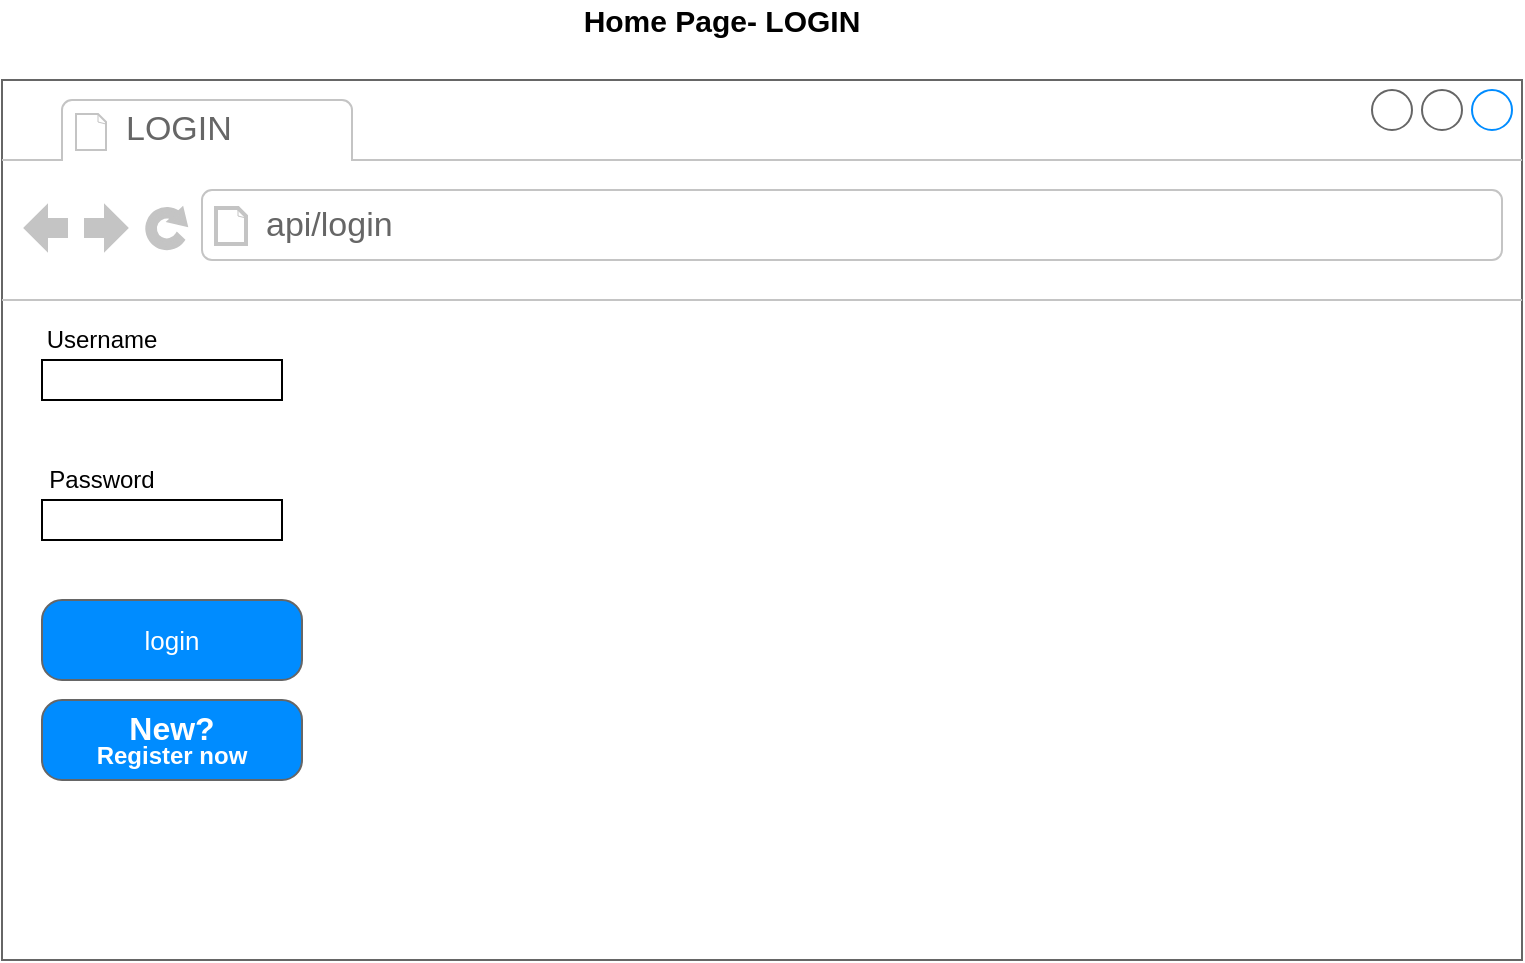 <mxfile version="14.5.3" type="device"><diagram id="AReyK_eK5tsrVRVr03wr" name="Page-1"><mxGraphModel dx="868" dy="450" grid="1" gridSize="10" guides="1" tooltips="1" connect="1" arrows="1" fold="1" page="1" pageScale="1" pageWidth="850" pageHeight="1100" math="0" shadow="0"><root><mxCell id="0"/><mxCell id="1" parent="0"/><mxCell id="TCnUdKW1pmop65t_eFdh-1" value="" style="strokeWidth=1;shadow=0;dashed=0;align=center;html=1;shape=mxgraph.mockup.containers.browserWindow;rSize=0;strokeColor=#666666;strokeColor2=#008cff;strokeColor3=#c4c4c4;mainText=,;recursiveResize=0;" vertex="1" parent="1"><mxGeometry x="40" y="80" width="760" height="440" as="geometry"/></mxCell><mxCell id="TCnUdKW1pmop65t_eFdh-2" value="LOGIN" style="strokeWidth=1;shadow=0;dashed=0;align=center;html=1;shape=mxgraph.mockup.containers.anchor;fontSize=17;fontColor=#666666;align=left;" vertex="1" parent="TCnUdKW1pmop65t_eFdh-1"><mxGeometry x="60" y="12" width="110" height="26" as="geometry"/></mxCell><mxCell id="TCnUdKW1pmop65t_eFdh-3" value="api/login" style="strokeWidth=1;shadow=0;dashed=0;align=center;html=1;shape=mxgraph.mockup.containers.anchor;rSize=0;fontSize=17;fontColor=#666666;align=left;" vertex="1" parent="TCnUdKW1pmop65t_eFdh-1"><mxGeometry x="130" y="60" width="250" height="26" as="geometry"/></mxCell><mxCell id="TCnUdKW1pmop65t_eFdh-5" value="" style="rounded=0;whiteSpace=wrap;html=1;" vertex="1" parent="TCnUdKW1pmop65t_eFdh-1"><mxGeometry x="20" y="140" width="120" height="20" as="geometry"/></mxCell><mxCell id="TCnUdKW1pmop65t_eFdh-6" value="" style="rounded=0;whiteSpace=wrap;html=1;" vertex="1" parent="TCnUdKW1pmop65t_eFdh-1"><mxGeometry x="20" y="210" width="120" height="20" as="geometry"/></mxCell><mxCell id="TCnUdKW1pmop65t_eFdh-7" value="Username" style="text;html=1;strokeColor=none;fillColor=none;align=center;verticalAlign=middle;whiteSpace=wrap;rounded=0;" vertex="1" parent="TCnUdKW1pmop65t_eFdh-1"><mxGeometry x="30" y="120" width="40" height="20" as="geometry"/></mxCell><mxCell id="TCnUdKW1pmop65t_eFdh-9" value="Password" style="text;html=1;strokeColor=none;fillColor=none;align=center;verticalAlign=middle;whiteSpace=wrap;rounded=0;" vertex="1" parent="TCnUdKW1pmop65t_eFdh-1"><mxGeometry x="30" y="190" width="40" height="20" as="geometry"/></mxCell><mxCell id="TCnUdKW1pmop65t_eFdh-10" value="&lt;font size=&quot;1&quot;&gt;&lt;span style=&quot;font-weight: 400 ; font-size: 13px&quot;&gt;login&lt;/span&gt;&lt;/font&gt;" style="strokeWidth=1;shadow=0;dashed=0;align=center;html=1;shape=mxgraph.mockup.buttons.button;strokeColor=#666666;fontColor=#ffffff;mainText=;buttonStyle=round;fontSize=17;fontStyle=1;fillColor=#008cff;whiteSpace=wrap;" vertex="1" parent="TCnUdKW1pmop65t_eFdh-1"><mxGeometry x="20" y="260" width="130" height="40" as="geometry"/></mxCell><mxCell id="TCnUdKW1pmop65t_eFdh-19" value="" style="strokeWidth=1;shadow=0;dashed=0;align=center;html=1;shape=mxgraph.mockup.buttons.multiButton;fillColor=#008cff;strokeColor=#666666;mainText=;subText=;" vertex="1" parent="TCnUdKW1pmop65t_eFdh-1"><mxGeometry x="20" y="310" width="130" height="40" as="geometry"/></mxCell><mxCell id="TCnUdKW1pmop65t_eFdh-20" value="New?" style="strokeWidth=1;shadow=0;dashed=0;align=center;html=1;shape=mxgraph.mockup.anchor;fontSize=16;fontColor=#ffffff;fontStyle=1;whiteSpace=wrap;" vertex="1" parent="TCnUdKW1pmop65t_eFdh-19"><mxGeometry y="6.4" width="130" height="16" as="geometry"/></mxCell><mxCell id="TCnUdKW1pmop65t_eFdh-21" value="Register now" style="strokeWidth=1;shadow=0;dashed=0;align=center;html=1;shape=mxgraph.mockup.anchor;fontSize=12;fontColor=#ffffff;fontStyle=1;whiteSpace=wrap;" vertex="1" parent="TCnUdKW1pmop65t_eFdh-19"><mxGeometry y="24" width="130" height="8" as="geometry"/></mxCell><mxCell id="TCnUdKW1pmop65t_eFdh-4" value="&lt;font style=&quot;font-size: 15px&quot;&gt;&lt;b&gt;Home Page- LOGIN&lt;/b&gt;&lt;/font&gt;" style="text;html=1;strokeColor=none;fillColor=none;align=center;verticalAlign=middle;whiteSpace=wrap;rounded=0;" vertex="1" parent="1"><mxGeometry x="40" y="40" width="720" height="20" as="geometry"/></mxCell></root></mxGraphModel></diagram></mxfile>